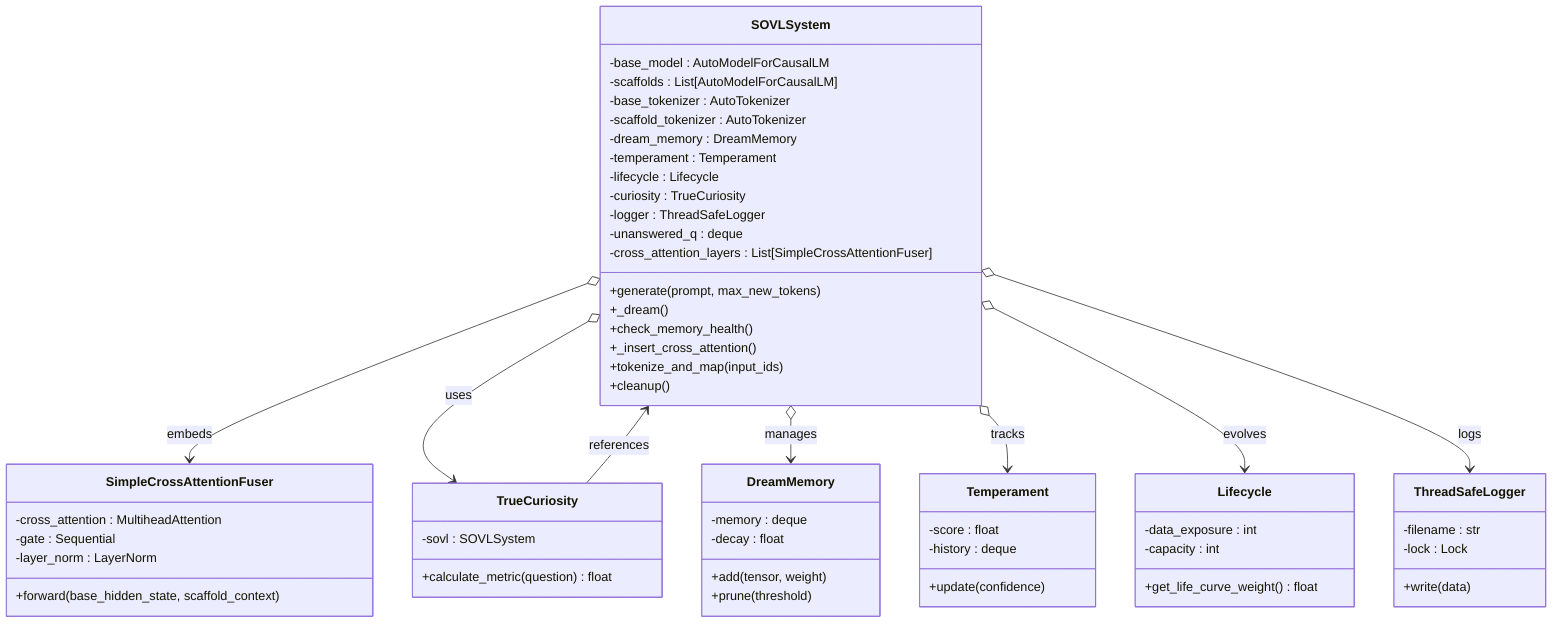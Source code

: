 classDiagram
    class SOVLSystem {
        -base_model : AutoModelForCausalLM
        -scaffolds : List[AutoModelForCausalLM]
        -base_tokenizer : AutoTokenizer
        -scaffold_tokenizer : AutoTokenizer
        -dream_memory : DreamMemory
        -temperament : Temperament
        -lifecycle : Lifecycle
        -curiosity : TrueCuriosity
        -logger : ThreadSafeLogger
        -unanswered_q : deque
        -cross_attention_layers : List[SimpleCrossAttentionFuser]
        +generate(prompt, max_new_tokens)
        +_dream()
        +check_memory_health()
        +_insert_cross_attention()
        +tokenize_and_map(input_ids)
        +cleanup()
    }

    class SimpleCrossAttentionFuser {
        -cross_attention : MultiheadAttention
        -gate : Sequential
        -layer_norm : LayerNorm
        +forward(base_hidden_state, scaffold_context)
    }

    class TrueCuriosity {
        -sovl : SOVLSystem
        +calculate_metric(question) float
    }

    class DreamMemory {
        -memory : deque
        -decay : float
        +add(tensor, weight)
        +prune(threshold)
    }

    class Temperament {
        -score : float
        -history : deque
        +update(confidence)
    }

    class Lifecycle {
        -data_exposure : int
        -capacity : int
        +get_life_curve_weight() float
    }

    class ThreadSafeLogger {
        -filename : str
        -lock : Lock
        +write(data)
    }

    SOVLSystem o--> SimpleCrossAttentionFuser : embeds
    SOVLSystem o--> TrueCuriosity : uses
    SOVLSystem o--> DreamMemory : manages
    SOVLSystem o--> Temperament : tracks
    SOVLSystem o--> Lifecycle : evolves
    SOVLSystem o--> ThreadSafeLogger : logs
    TrueCuriosity --> SOVLSystem : references